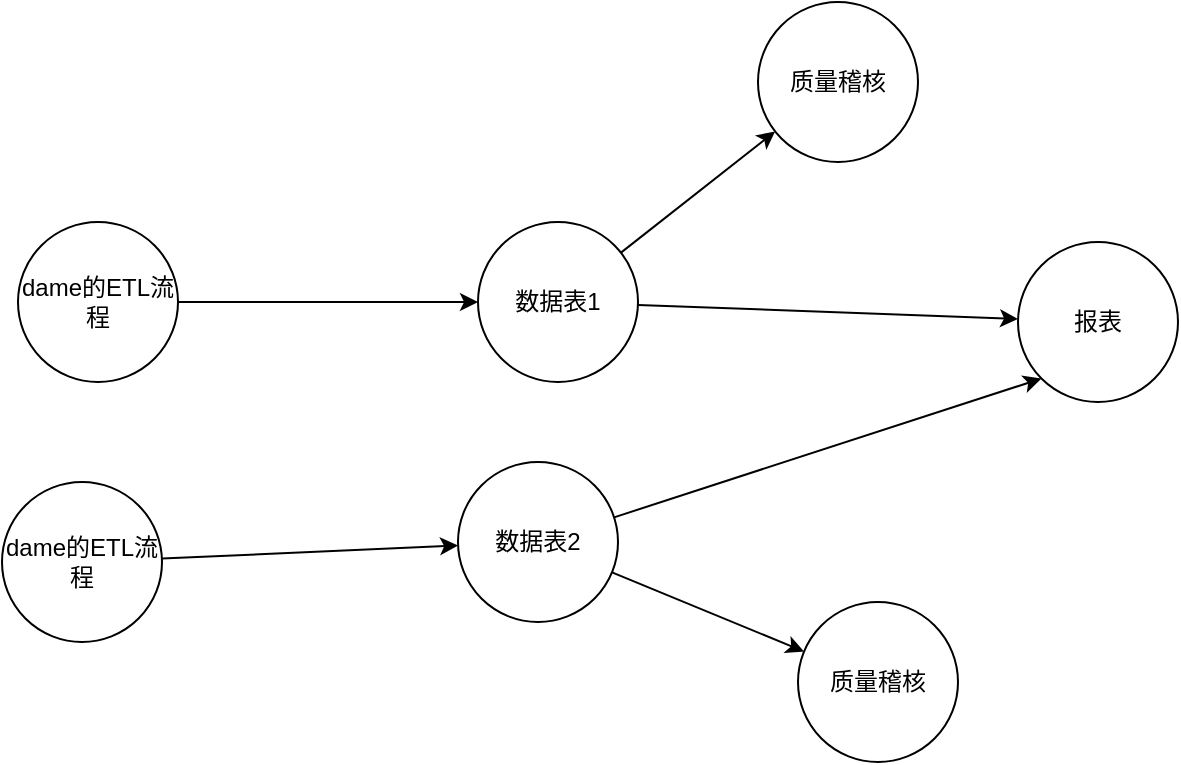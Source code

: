 <mxfile version="24.6.2" type="github" pages="2">
  <diagram name="zl_zq" id="EnklMg3L7o-6UmikLhj0">
    <mxGraphModel dx="794" dy="446" grid="1" gridSize="10" guides="1" tooltips="1" connect="1" arrows="1" fold="1" page="1" pageScale="1" pageWidth="827" pageHeight="1169" math="0" shadow="0">
      <root>
        <mxCell id="0" />
        <mxCell id="1" parent="0" />
        <mxCell id="xqPRX1u9ZwdtRqZ_YWZ_-9" style="edgeStyle=orthogonalEdgeStyle;rounded=0;orthogonalLoop=1;jettySize=auto;html=1;entryX=0;entryY=0.5;entryDx=0;entryDy=0;" parent="1" source="xqPRX1u9ZwdtRqZ_YWZ_-2" target="xqPRX1u9ZwdtRqZ_YWZ_-3" edge="1">
          <mxGeometry relative="1" as="geometry" />
        </mxCell>
        <mxCell id="xqPRX1u9ZwdtRqZ_YWZ_-2" value="dame的ETL流程" style="ellipse;whiteSpace=wrap;html=1;aspect=fixed;" parent="1" vertex="1">
          <mxGeometry x="148" y="200" width="80" height="80" as="geometry" />
        </mxCell>
        <mxCell id="xqPRX1u9ZwdtRqZ_YWZ_-12" style="rounded=0;orthogonalLoop=1;jettySize=auto;html=1;" parent="1" source="xqPRX1u9ZwdtRqZ_YWZ_-3" target="xqPRX1u9ZwdtRqZ_YWZ_-5" edge="1">
          <mxGeometry relative="1" as="geometry" />
        </mxCell>
        <mxCell id="xqPRX1u9ZwdtRqZ_YWZ_-13" style="rounded=0;orthogonalLoop=1;jettySize=auto;html=1;" parent="1" source="xqPRX1u9ZwdtRqZ_YWZ_-3" target="xqPRX1u9ZwdtRqZ_YWZ_-7" edge="1">
          <mxGeometry relative="1" as="geometry" />
        </mxCell>
        <mxCell id="xqPRX1u9ZwdtRqZ_YWZ_-3" value="数据表1" style="ellipse;whiteSpace=wrap;html=1;aspect=fixed;" parent="1" vertex="1">
          <mxGeometry x="378" y="200" width="80" height="80" as="geometry" />
        </mxCell>
        <mxCell id="xqPRX1u9ZwdtRqZ_YWZ_-14" style="rounded=0;orthogonalLoop=1;jettySize=auto;html=1;entryX=0;entryY=1;entryDx=0;entryDy=0;" parent="1" source="xqPRX1u9ZwdtRqZ_YWZ_-4" target="xqPRX1u9ZwdtRqZ_YWZ_-7" edge="1">
          <mxGeometry relative="1" as="geometry" />
        </mxCell>
        <mxCell id="xqPRX1u9ZwdtRqZ_YWZ_-15" style="rounded=0;orthogonalLoop=1;jettySize=auto;html=1;" parent="1" source="xqPRX1u9ZwdtRqZ_YWZ_-4" target="xqPRX1u9ZwdtRqZ_YWZ_-6" edge="1">
          <mxGeometry relative="1" as="geometry" />
        </mxCell>
        <mxCell id="xqPRX1u9ZwdtRqZ_YWZ_-4" value="数据表2" style="ellipse;whiteSpace=wrap;html=1;aspect=fixed;" parent="1" vertex="1">
          <mxGeometry x="368" y="320" width="80" height="80" as="geometry" />
        </mxCell>
        <mxCell id="xqPRX1u9ZwdtRqZ_YWZ_-5" value="质量稽核" style="ellipse;whiteSpace=wrap;html=1;aspect=fixed;" parent="1" vertex="1">
          <mxGeometry x="518" y="90" width="80" height="80" as="geometry" />
        </mxCell>
        <mxCell id="xqPRX1u9ZwdtRqZ_YWZ_-6" value="质量稽核" style="ellipse;whiteSpace=wrap;html=1;aspect=fixed;" parent="1" vertex="1">
          <mxGeometry x="538" y="390" width="80" height="80" as="geometry" />
        </mxCell>
        <mxCell id="xqPRX1u9ZwdtRqZ_YWZ_-7" value="报表" style="ellipse;whiteSpace=wrap;html=1;aspect=fixed;" parent="1" vertex="1">
          <mxGeometry x="648" y="210" width="80" height="80" as="geometry" />
        </mxCell>
        <mxCell id="xqPRX1u9ZwdtRqZ_YWZ_-11" style="rounded=0;orthogonalLoop=1;jettySize=auto;html=1;" parent="1" source="xqPRX1u9ZwdtRqZ_YWZ_-10" target="xqPRX1u9ZwdtRqZ_YWZ_-4" edge="1">
          <mxGeometry relative="1" as="geometry" />
        </mxCell>
        <mxCell id="xqPRX1u9ZwdtRqZ_YWZ_-10" value="dame的ETL流程" style="ellipse;whiteSpace=wrap;html=1;aspect=fixed;" parent="1" vertex="1">
          <mxGeometry x="140" y="330" width="80" height="80" as="geometry" />
        </mxCell>
      </root>
    </mxGraphModel>
  </diagram>
  <diagram id="P8CFfrJd8-MoWERUeQgS" name="第 2 页">
    <mxGraphModel dx="794" dy="446" grid="1" gridSize="10" guides="1" tooltips="1" connect="1" arrows="1" fold="1" page="1" pageScale="1" pageWidth="827" pageHeight="1169" math="0" shadow="0">
      <root>
        <mxCell id="0" />
        <mxCell id="1" parent="0" />
        <mxCell id="FvapQGoTUI_Bh2VXTVNJ-9" style="edgeStyle=orthogonalEdgeStyle;rounded=0;orthogonalLoop=1;jettySize=auto;html=1;entryX=0;entryY=0.5;entryDx=0;entryDy=0;startArrow=classic;startFill=1;" edge="1" parent="1" source="FvapQGoTUI_Bh2VXTVNJ-1" target="FvapQGoTUI_Bh2VXTVNJ-4">
          <mxGeometry relative="1" as="geometry" />
        </mxCell>
        <mxCell id="FvapQGoTUI_Bh2VXTVNJ-1" value="应用程序" style="rounded=0;whiteSpace=wrap;html=1;" vertex="1" parent="1">
          <mxGeometry x="100" y="160" width="90" height="60" as="geometry" />
        </mxCell>
        <mxCell id="FvapQGoTUI_Bh2VXTVNJ-2" value="数据库1" style="rounded=0;whiteSpace=wrap;html=1;" vertex="1" parent="1">
          <mxGeometry x="470" y="100" width="90" height="60" as="geometry" />
        </mxCell>
        <mxCell id="FvapQGoTUI_Bh2VXTVNJ-3" value="数据N" style="rounded=0;whiteSpace=wrap;html=1;" vertex="1" parent="1">
          <mxGeometry x="470" y="220" width="90" height="60" as="geometry" />
        </mxCell>
        <mxCell id="FvapQGoTUI_Bh2VXTVNJ-8" style="edgeStyle=orthogonalEdgeStyle;rounded=0;orthogonalLoop=1;jettySize=auto;html=1;entryX=0.5;entryY=0;entryDx=0;entryDy=0;endArrow=block;endFill=1;startArrow=classic;startFill=1;" edge="1" parent="1" source="FvapQGoTUI_Bh2VXTVNJ-4" target="FvapQGoTUI_Bh2VXTVNJ-6">
          <mxGeometry relative="1" as="geometry" />
        </mxCell>
        <mxCell id="FvapQGoTUI_Bh2VXTVNJ-12" style="edgeStyle=orthogonalEdgeStyle;rounded=0;orthogonalLoop=1;jettySize=auto;html=1;entryX=0;entryY=0.5;entryDx=0;entryDy=0;" edge="1" parent="1" source="FvapQGoTUI_Bh2VXTVNJ-4" target="FvapQGoTUI_Bh2VXTVNJ-3">
          <mxGeometry relative="1" as="geometry" />
        </mxCell>
        <mxCell id="FvapQGoTUI_Bh2VXTVNJ-4" value="中间件" style="rounded=0;whiteSpace=wrap;html=1;" vertex="1" parent="1">
          <mxGeometry x="250" y="160" width="150" height="60" as="geometry" />
        </mxCell>
        <mxCell id="FvapQGoTUI_Bh2VXTVNJ-17" style="edgeStyle=orthogonalEdgeStyle;rounded=0;orthogonalLoop=1;jettySize=auto;html=1;entryX=0.5;entryY=1;entryDx=0;entryDy=0;" edge="1" parent="1" source="FvapQGoTUI_Bh2VXTVNJ-5" target="FvapQGoTUI_Bh2VXTVNJ-4">
          <mxGeometry relative="1" as="geometry" />
        </mxCell>
        <mxCell id="FvapQGoTUI_Bh2VXTVNJ-5" value="SQL&lt;div&gt;改写&lt;/div&gt;" style="rounded=1;whiteSpace=wrap;html=1;" vertex="1" parent="1">
          <mxGeometry x="295" y="260" width="60" height="40" as="geometry" />
        </mxCell>
        <mxCell id="FvapQGoTUI_Bh2VXTVNJ-6" value="数据&lt;div&gt;加解密&lt;/div&gt;" style="rounded=1;whiteSpace=wrap;html=1;" vertex="1" parent="1">
          <mxGeometry x="367" y="260" width="60" height="40" as="geometry" />
        </mxCell>
        <mxCell id="FvapQGoTUI_Bh2VXTVNJ-10" style="edgeStyle=orthogonalEdgeStyle;rounded=0;orthogonalLoop=1;jettySize=auto;html=1;entryX=0;entryY=0.633;entryDx=0;entryDy=0;entryPerimeter=0;" edge="1" parent="1" source="FvapQGoTUI_Bh2VXTVNJ-4" target="FvapQGoTUI_Bh2VXTVNJ-2">
          <mxGeometry relative="1" as="geometry" />
        </mxCell>
        <mxCell id="FvapQGoTUI_Bh2VXTVNJ-16" style="edgeStyle=orthogonalEdgeStyle;rounded=0;orthogonalLoop=1;jettySize=auto;html=1;entryX=0.5;entryY=1;entryDx=0;entryDy=0;" edge="1" parent="1" source="FvapQGoTUI_Bh2VXTVNJ-13" target="FvapQGoTUI_Bh2VXTVNJ-4">
          <mxGeometry relative="1" as="geometry" />
        </mxCell>
        <mxCell id="FvapQGoTUI_Bh2VXTVNJ-13" value="SQL&lt;div&gt;解析&lt;/div&gt;" style="rounded=1;whiteSpace=wrap;html=1;" vertex="1" parent="1">
          <mxGeometry x="222" y="260" width="60" height="40" as="geometry" />
        </mxCell>
      </root>
    </mxGraphModel>
  </diagram>
</mxfile>
